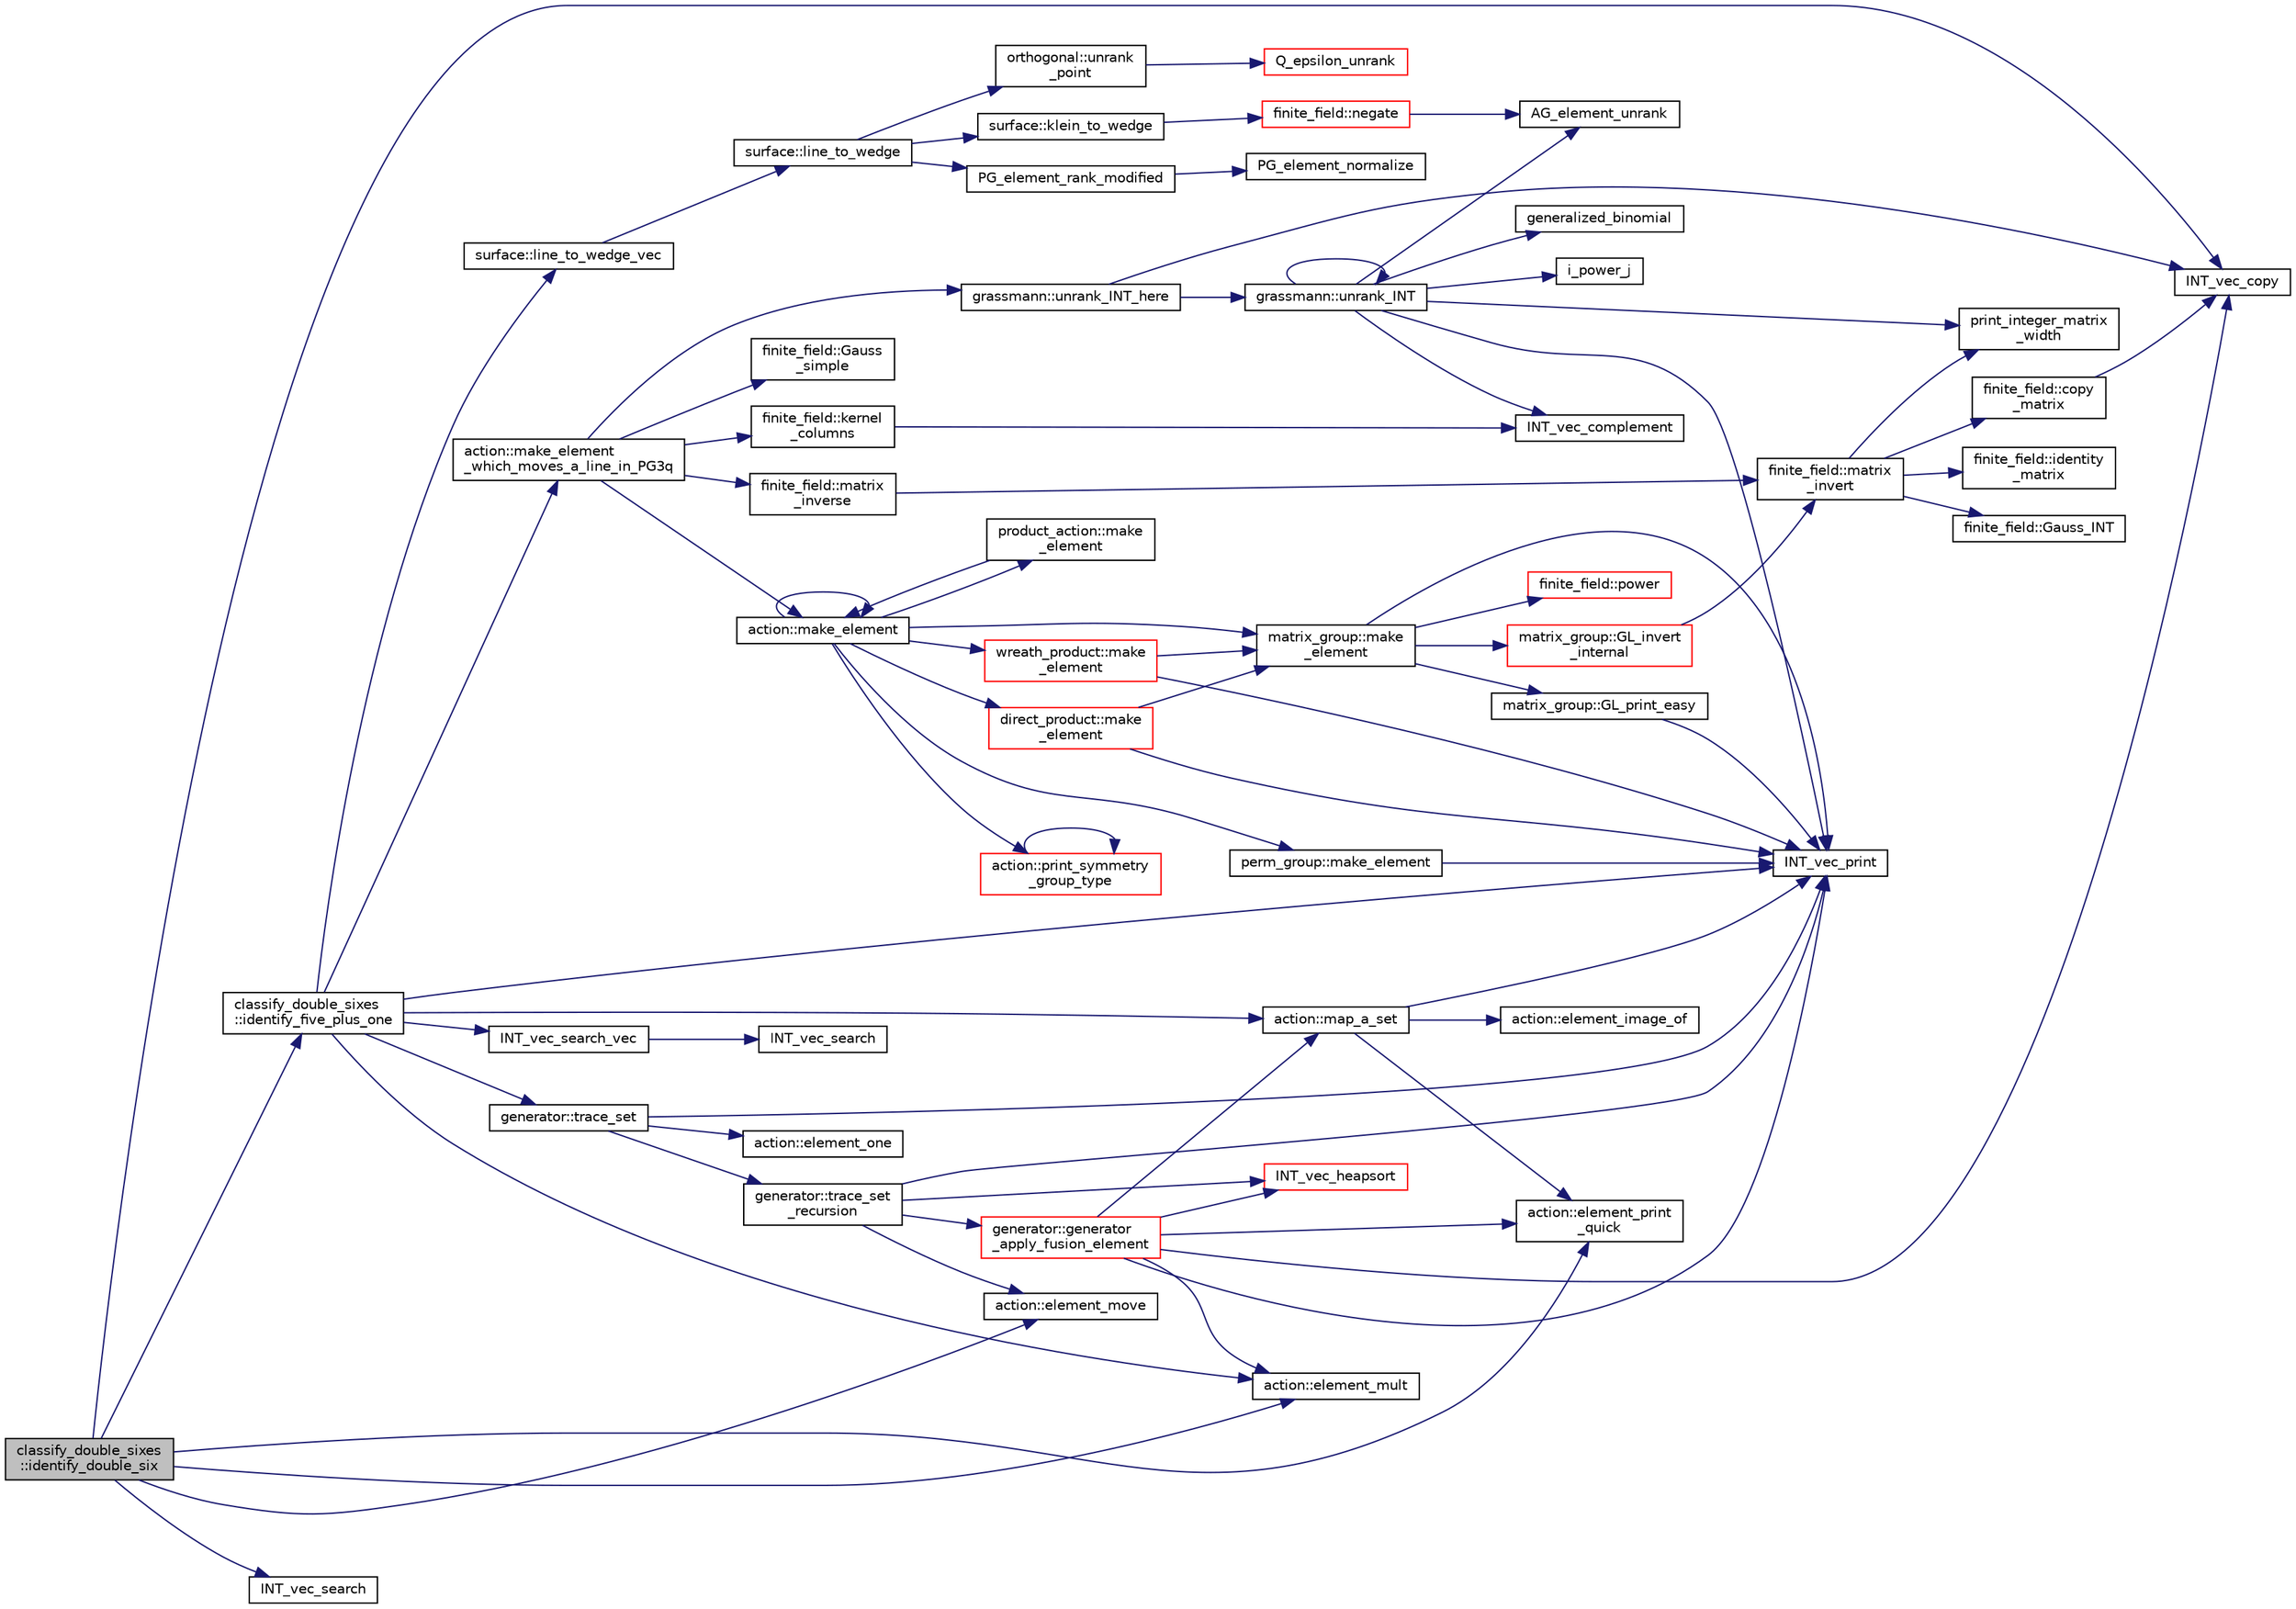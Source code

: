 digraph "classify_double_sixes::identify_double_six"
{
  edge [fontname="Helvetica",fontsize="10",labelfontname="Helvetica",labelfontsize="10"];
  node [fontname="Helvetica",fontsize="10",shape=record];
  rankdir="LR";
  Node1814 [label="classify_double_sixes\l::identify_double_six",height=0.2,width=0.4,color="black", fillcolor="grey75", style="filled", fontcolor="black"];
  Node1814 -> Node1815 [color="midnightblue",fontsize="10",style="solid",fontname="Helvetica"];
  Node1815 [label="INT_vec_copy",height=0.2,width=0.4,color="black", fillcolor="white", style="filled",URL="$df/dbf/sajeeb_8_c.html#ac2d875e27e009af6ec04d17254d11075"];
  Node1814 -> Node1816 [color="midnightblue",fontsize="10",style="solid",fontname="Helvetica"];
  Node1816 [label="classify_double_sixes\l::identify_five_plus_one",height=0.2,width=0.4,color="black", fillcolor="white", style="filled",URL="$dd/d23/classclassify__double__sixes.html#aa78728c03ff9c37c26413c3d1ebac85a"];
  Node1816 -> Node1817 [color="midnightblue",fontsize="10",style="solid",fontname="Helvetica"];
  Node1817 [label="surface::line_to_wedge_vec",height=0.2,width=0.4,color="black", fillcolor="white", style="filled",URL="$d5/d88/classsurface.html#a994181d5df6a966940ad798411f21fe8"];
  Node1817 -> Node1818 [color="midnightblue",fontsize="10",style="solid",fontname="Helvetica"];
  Node1818 [label="surface::line_to_wedge",height=0.2,width=0.4,color="black", fillcolor="white", style="filled",URL="$d5/d88/classsurface.html#aea15853e991bf9a363abf647f8bcb70c"];
  Node1818 -> Node1819 [color="midnightblue",fontsize="10",style="solid",fontname="Helvetica"];
  Node1819 [label="orthogonal::unrank\l_point",height=0.2,width=0.4,color="black", fillcolor="white", style="filled",URL="$d7/daa/classorthogonal.html#ab655117100f7c66c19817b84ac5ac0a0"];
  Node1819 -> Node1820 [color="midnightblue",fontsize="10",style="solid",fontname="Helvetica"];
  Node1820 [label="Q_epsilon_unrank",height=0.2,width=0.4,color="red", fillcolor="white", style="filled",URL="$d4/d67/geometry_8h.html#af162c4d30d4a6528299e37551c353e7b"];
  Node1818 -> Node1841 [color="midnightblue",fontsize="10",style="solid",fontname="Helvetica"];
  Node1841 [label="surface::klein_to_wedge",height=0.2,width=0.4,color="black", fillcolor="white", style="filled",URL="$d5/d88/classsurface.html#afe0396f2f4912d7b975c3c7f4bc5853b"];
  Node1841 -> Node1842 [color="midnightblue",fontsize="10",style="solid",fontname="Helvetica"];
  Node1842 [label="finite_field::negate",height=0.2,width=0.4,color="red", fillcolor="white", style="filled",URL="$df/d5a/classfinite__field.html#aa9d798298f25d4a9262b5bc5f1733e31"];
  Node1842 -> Node1843 [color="midnightblue",fontsize="10",style="solid",fontname="Helvetica"];
  Node1843 [label="AG_element_unrank",height=0.2,width=0.4,color="black", fillcolor="white", style="filled",URL="$d4/d67/geometry_8h.html#a4a33b86c87b2879b97cfa1327abe2885"];
  Node1818 -> Node1845 [color="midnightblue",fontsize="10",style="solid",fontname="Helvetica"];
  Node1845 [label="PG_element_rank_modified",height=0.2,width=0.4,color="black", fillcolor="white", style="filled",URL="$d4/d67/geometry_8h.html#a9cd1a8bf5b88a038e33862f6c2c3dd36"];
  Node1845 -> Node1846 [color="midnightblue",fontsize="10",style="solid",fontname="Helvetica"];
  Node1846 [label="PG_element_normalize",height=0.2,width=0.4,color="black", fillcolor="white", style="filled",URL="$df/de4/projective_8_c.html#a5a4c3c1158bad6bab0d786c616bd0996"];
  Node1816 -> Node1847 [color="midnightblue",fontsize="10",style="solid",fontname="Helvetica"];
  Node1847 [label="action::make_element\l_which_moves_a_line_in_PG3q",height=0.2,width=0.4,color="black", fillcolor="white", style="filled",URL="$d2/d86/classaction.html#a926b90c3aafacbf77ffd99d50a8408cb"];
  Node1847 -> Node1848 [color="midnightblue",fontsize="10",style="solid",fontname="Helvetica"];
  Node1848 [label="grassmann::unrank_INT_here",height=0.2,width=0.4,color="black", fillcolor="white", style="filled",URL="$df/d02/classgrassmann.html#aa51bb30ed0feb7ad87d500b76e0b3cbe"];
  Node1848 -> Node1849 [color="midnightblue",fontsize="10",style="solid",fontname="Helvetica"];
  Node1849 [label="grassmann::unrank_INT",height=0.2,width=0.4,color="black", fillcolor="white", style="filled",URL="$df/d02/classgrassmann.html#a32079405b95a6da2ba1420567d762d64"];
  Node1849 -> Node1850 [color="midnightblue",fontsize="10",style="solid",fontname="Helvetica"];
  Node1850 [label="generalized_binomial",height=0.2,width=0.4,color="black", fillcolor="white", style="filled",URL="$d2/d7c/combinatorics_8_c.html#a24762dc22e45175d18ec1ec1d2556ae8"];
  Node1849 -> Node1851 [color="midnightblue",fontsize="10",style="solid",fontname="Helvetica"];
  Node1851 [label="i_power_j",height=0.2,width=0.4,color="black", fillcolor="white", style="filled",URL="$de/dc5/algebra__and__number__theory_8h.html#a39b321523e8957d701618bb5cac542b5"];
  Node1849 -> Node1843 [color="midnightblue",fontsize="10",style="solid",fontname="Helvetica"];
  Node1849 -> Node1852 [color="midnightblue",fontsize="10",style="solid",fontname="Helvetica"];
  Node1852 [label="INT_vec_print",height=0.2,width=0.4,color="black", fillcolor="white", style="filled",URL="$df/dbf/sajeeb_8_c.html#a79a5901af0b47dd0d694109543c027fe"];
  Node1849 -> Node1849 [color="midnightblue",fontsize="10",style="solid",fontname="Helvetica"];
  Node1849 -> Node1853 [color="midnightblue",fontsize="10",style="solid",fontname="Helvetica"];
  Node1853 [label="INT_vec_complement",height=0.2,width=0.4,color="black", fillcolor="white", style="filled",URL="$d5/db4/io__and__os_8h.html#a2a0a724647575fcd3090c763985eb81a"];
  Node1849 -> Node1854 [color="midnightblue",fontsize="10",style="solid",fontname="Helvetica"];
  Node1854 [label="print_integer_matrix\l_width",height=0.2,width=0.4,color="black", fillcolor="white", style="filled",URL="$d5/db4/io__and__os_8h.html#aa78f3e73fc2179251bd15adbcc31573f"];
  Node1848 -> Node1815 [color="midnightblue",fontsize="10",style="solid",fontname="Helvetica"];
  Node1847 -> Node1855 [color="midnightblue",fontsize="10",style="solid",fontname="Helvetica"];
  Node1855 [label="finite_field::Gauss\l_simple",height=0.2,width=0.4,color="black", fillcolor="white", style="filled",URL="$df/d5a/classfinite__field.html#aba4950590e24a1ce323f292cf47b3307"];
  Node1847 -> Node1856 [color="midnightblue",fontsize="10",style="solid",fontname="Helvetica"];
  Node1856 [label="finite_field::kernel\l_columns",height=0.2,width=0.4,color="black", fillcolor="white", style="filled",URL="$df/d5a/classfinite__field.html#a7b9e23e527f3d581cc6d23ff0255d033"];
  Node1856 -> Node1853 [color="midnightblue",fontsize="10",style="solid",fontname="Helvetica"];
  Node1847 -> Node1857 [color="midnightblue",fontsize="10",style="solid",fontname="Helvetica"];
  Node1857 [label="finite_field::matrix\l_inverse",height=0.2,width=0.4,color="black", fillcolor="white", style="filled",URL="$df/d5a/classfinite__field.html#a3ef088739ceac47367f4b328697726a5"];
  Node1857 -> Node1858 [color="midnightblue",fontsize="10",style="solid",fontname="Helvetica"];
  Node1858 [label="finite_field::matrix\l_invert",height=0.2,width=0.4,color="black", fillcolor="white", style="filled",URL="$df/d5a/classfinite__field.html#a4c017c0edc20fefef3da0db4ef4248f7"];
  Node1858 -> Node1854 [color="midnightblue",fontsize="10",style="solid",fontname="Helvetica"];
  Node1858 -> Node1859 [color="midnightblue",fontsize="10",style="solid",fontname="Helvetica"];
  Node1859 [label="finite_field::copy\l_matrix",height=0.2,width=0.4,color="black", fillcolor="white", style="filled",URL="$df/d5a/classfinite__field.html#a2bfe6d4feabc4f27d253c7702ef9b8cb"];
  Node1859 -> Node1815 [color="midnightblue",fontsize="10",style="solid",fontname="Helvetica"];
  Node1858 -> Node1860 [color="midnightblue",fontsize="10",style="solid",fontname="Helvetica"];
  Node1860 [label="finite_field::identity\l_matrix",height=0.2,width=0.4,color="black", fillcolor="white", style="filled",URL="$df/d5a/classfinite__field.html#a4688997f80b8721560bccec986c23413"];
  Node1858 -> Node1861 [color="midnightblue",fontsize="10",style="solid",fontname="Helvetica"];
  Node1861 [label="finite_field::Gauss_INT",height=0.2,width=0.4,color="black", fillcolor="white", style="filled",URL="$df/d5a/classfinite__field.html#adb676d2e80341b53751326e3a58beb11"];
  Node1847 -> Node1862 [color="midnightblue",fontsize="10",style="solid",fontname="Helvetica"];
  Node1862 [label="action::make_element",height=0.2,width=0.4,color="black", fillcolor="white", style="filled",URL="$d2/d86/classaction.html#a920fa2a27583fb60bae10e7b282cdd1d"];
  Node1862 -> Node1863 [color="midnightblue",fontsize="10",style="solid",fontname="Helvetica"];
  Node1863 [label="product_action::make\l_element",height=0.2,width=0.4,color="black", fillcolor="white", style="filled",URL="$d8/d74/classproduct__action.html#a1d16f9f3a4be7b3ed6ce0825612a3cd8"];
  Node1863 -> Node1862 [color="midnightblue",fontsize="10",style="solid",fontname="Helvetica"];
  Node1862 -> Node1862 [color="midnightblue",fontsize="10",style="solid",fontname="Helvetica"];
  Node1862 -> Node1864 [color="midnightblue",fontsize="10",style="solid",fontname="Helvetica"];
  Node1864 [label="matrix_group::make\l_element",height=0.2,width=0.4,color="black", fillcolor="white", style="filled",URL="$d3/ded/classmatrix__group.html#adf67c0031ec58afbbc545e65a1cf6845"];
  Node1864 -> Node1852 [color="midnightblue",fontsize="10",style="solid",fontname="Helvetica"];
  Node1864 -> Node1865 [color="midnightblue",fontsize="10",style="solid",fontname="Helvetica"];
  Node1865 [label="finite_field::power",height=0.2,width=0.4,color="red", fillcolor="white", style="filled",URL="$df/d5a/classfinite__field.html#a0437871b8f775f0b2d589188d9ad7e61"];
  Node1864 -> Node1867 [color="midnightblue",fontsize="10",style="solid",fontname="Helvetica"];
  Node1867 [label="matrix_group::GL_invert\l_internal",height=0.2,width=0.4,color="red", fillcolor="white", style="filled",URL="$d3/ded/classmatrix__group.html#ab2b9f8046dee535722e07a92ec3ab0b6"];
  Node1867 -> Node1858 [color="midnightblue",fontsize="10",style="solid",fontname="Helvetica"];
  Node1864 -> Node1880 [color="midnightblue",fontsize="10",style="solid",fontname="Helvetica"];
  Node1880 [label="matrix_group::GL_print_easy",height=0.2,width=0.4,color="black", fillcolor="white", style="filled",URL="$d3/ded/classmatrix__group.html#a3e6f5c276210e8132523150fad82c57e"];
  Node1880 -> Node1852 [color="midnightblue",fontsize="10",style="solid",fontname="Helvetica"];
  Node1862 -> Node1881 [color="midnightblue",fontsize="10",style="solid",fontname="Helvetica"];
  Node1881 [label="wreath_product::make\l_element",height=0.2,width=0.4,color="red", fillcolor="white", style="filled",URL="$d8/dfa/classwreath__product.html#ac47838a579877034b1d2b4cd897625c1"];
  Node1881 -> Node1852 [color="midnightblue",fontsize="10",style="solid",fontname="Helvetica"];
  Node1881 -> Node1864 [color="midnightblue",fontsize="10",style="solid",fontname="Helvetica"];
  Node1862 -> Node1884 [color="midnightblue",fontsize="10",style="solid",fontname="Helvetica"];
  Node1884 [label="direct_product::make\l_element",height=0.2,width=0.4,color="red", fillcolor="white", style="filled",URL="$dc/daf/classdirect__product.html#a776efa4be66f9b0481d1f012a14c9dde"];
  Node1884 -> Node1852 [color="midnightblue",fontsize="10",style="solid",fontname="Helvetica"];
  Node1884 -> Node1864 [color="midnightblue",fontsize="10",style="solid",fontname="Helvetica"];
  Node1862 -> Node1887 [color="midnightblue",fontsize="10",style="solid",fontname="Helvetica"];
  Node1887 [label="perm_group::make_element",height=0.2,width=0.4,color="black", fillcolor="white", style="filled",URL="$df/d0a/classperm__group.html#a52c1c9e55966809c1e30aad80df87774"];
  Node1887 -> Node1852 [color="midnightblue",fontsize="10",style="solid",fontname="Helvetica"];
  Node1862 -> Node1888 [color="midnightblue",fontsize="10",style="solid",fontname="Helvetica"];
  Node1888 [label="action::print_symmetry\l_group_type",height=0.2,width=0.4,color="red", fillcolor="white", style="filled",URL="$d2/d86/classaction.html#aed811766c7e64fe2c853df8b0b67aa6e"];
  Node1888 -> Node1888 [color="midnightblue",fontsize="10",style="solid",fontname="Helvetica"];
  Node1816 -> Node1890 [color="midnightblue",fontsize="10",style="solid",fontname="Helvetica"];
  Node1890 [label="action::map_a_set",height=0.2,width=0.4,color="black", fillcolor="white", style="filled",URL="$d2/d86/classaction.html#a600e542e5aeca2a46f18110e027947e0"];
  Node1890 -> Node1891 [color="midnightblue",fontsize="10",style="solid",fontname="Helvetica"];
  Node1891 [label="action::element_print\l_quick",height=0.2,width=0.4,color="black", fillcolor="white", style="filled",URL="$d2/d86/classaction.html#a4844680cf6750396f76494a28655265b"];
  Node1890 -> Node1852 [color="midnightblue",fontsize="10",style="solid",fontname="Helvetica"];
  Node1890 -> Node1892 [color="midnightblue",fontsize="10",style="solid",fontname="Helvetica"];
  Node1892 [label="action::element_image_of",height=0.2,width=0.4,color="black", fillcolor="white", style="filled",URL="$d2/d86/classaction.html#ae09559d4537a048fc860f8a74a31393d"];
  Node1816 -> Node1893 [color="midnightblue",fontsize="10",style="solid",fontname="Helvetica"];
  Node1893 [label="INT_vec_search_vec",height=0.2,width=0.4,color="black", fillcolor="white", style="filled",URL="$d5/de2/foundations_2data__structures_2data__structures_8h.html#a5359bd2dbac8e1ab54a374c6ed85f69b"];
  Node1893 -> Node1894 [color="midnightblue",fontsize="10",style="solid",fontname="Helvetica"];
  Node1894 [label="INT_vec_search",height=0.2,width=0.4,color="black", fillcolor="white", style="filled",URL="$d4/dd7/sorting_8_c.html#ad103ef2316a1f671bdb68fd9cd9ba945"];
  Node1816 -> Node1852 [color="midnightblue",fontsize="10",style="solid",fontname="Helvetica"];
  Node1816 -> Node1895 [color="midnightblue",fontsize="10",style="solid",fontname="Helvetica"];
  Node1895 [label="generator::trace_set",height=0.2,width=0.4,color="black", fillcolor="white", style="filled",URL="$d7/d73/classgenerator.html#ae34b55cbb999d9b2aa9dacc8748de0b2"];
  Node1895 -> Node1852 [color="midnightblue",fontsize="10",style="solid",fontname="Helvetica"];
  Node1895 -> Node1896 [color="midnightblue",fontsize="10",style="solid",fontname="Helvetica"];
  Node1896 [label="action::element_one",height=0.2,width=0.4,color="black", fillcolor="white", style="filled",URL="$d2/d86/classaction.html#a780a105daf04d6d1fe7e2f63b3c88e3b"];
  Node1895 -> Node1897 [color="midnightblue",fontsize="10",style="solid",fontname="Helvetica"];
  Node1897 [label="generator::trace_set\l_recursion",height=0.2,width=0.4,color="black", fillcolor="white", style="filled",URL="$d7/d73/classgenerator.html#aede118133e199ff6a1a381c7da8366b4"];
  Node1897 -> Node1852 [color="midnightblue",fontsize="10",style="solid",fontname="Helvetica"];
  Node1897 -> Node1898 [color="midnightblue",fontsize="10",style="solid",fontname="Helvetica"];
  Node1898 [label="INT_vec_heapsort",height=0.2,width=0.4,color="red", fillcolor="white", style="filled",URL="$d5/de2/foundations_2data__structures_2data__structures_8h.html#a3590ad9987f801fbfc94634300182f39"];
  Node1897 -> Node1902 [color="midnightblue",fontsize="10",style="solid",fontname="Helvetica"];
  Node1902 [label="generator::generator\l_apply_fusion_element",height=0.2,width=0.4,color="red", fillcolor="white", style="filled",URL="$d7/d73/classgenerator.html#a5e555672da45c6fbc2c5b2d2aa9bb537"];
  Node1902 -> Node1891 [color="midnightblue",fontsize="10",style="solid",fontname="Helvetica"];
  Node1902 -> Node1852 [color="midnightblue",fontsize="10",style="solid",fontname="Helvetica"];
  Node1902 -> Node1890 [color="midnightblue",fontsize="10",style="solid",fontname="Helvetica"];
  Node1902 -> Node1916 [color="midnightblue",fontsize="10",style="solid",fontname="Helvetica"];
  Node1916 [label="action::element_mult",height=0.2,width=0.4,color="black", fillcolor="white", style="filled",URL="$d2/d86/classaction.html#ae9e36b2cae1f0f7bd7144097fa9a34b3"];
  Node1902 -> Node1815 [color="midnightblue",fontsize="10",style="solid",fontname="Helvetica"];
  Node1902 -> Node1898 [color="midnightblue",fontsize="10",style="solid",fontname="Helvetica"];
  Node1897 -> Node1914 [color="midnightblue",fontsize="10",style="solid",fontname="Helvetica"];
  Node1914 [label="action::element_move",height=0.2,width=0.4,color="black", fillcolor="white", style="filled",URL="$d2/d86/classaction.html#a550947491bbb534d3d7951f50198a874"];
  Node1816 -> Node1916 [color="midnightblue",fontsize="10",style="solid",fontname="Helvetica"];
  Node1814 -> Node1891 [color="midnightblue",fontsize="10",style="solid",fontname="Helvetica"];
  Node1814 -> Node1929 [color="midnightblue",fontsize="10",style="solid",fontname="Helvetica"];
  Node1929 [label="INT_vec_search",height=0.2,width=0.4,color="black", fillcolor="white", style="filled",URL="$d5/de2/foundations_2data__structures_2data__structures_8h.html#ad103ef2316a1f671bdb68fd9cd9ba945"];
  Node1814 -> Node1916 [color="midnightblue",fontsize="10",style="solid",fontname="Helvetica"];
  Node1814 -> Node1914 [color="midnightblue",fontsize="10",style="solid",fontname="Helvetica"];
}
